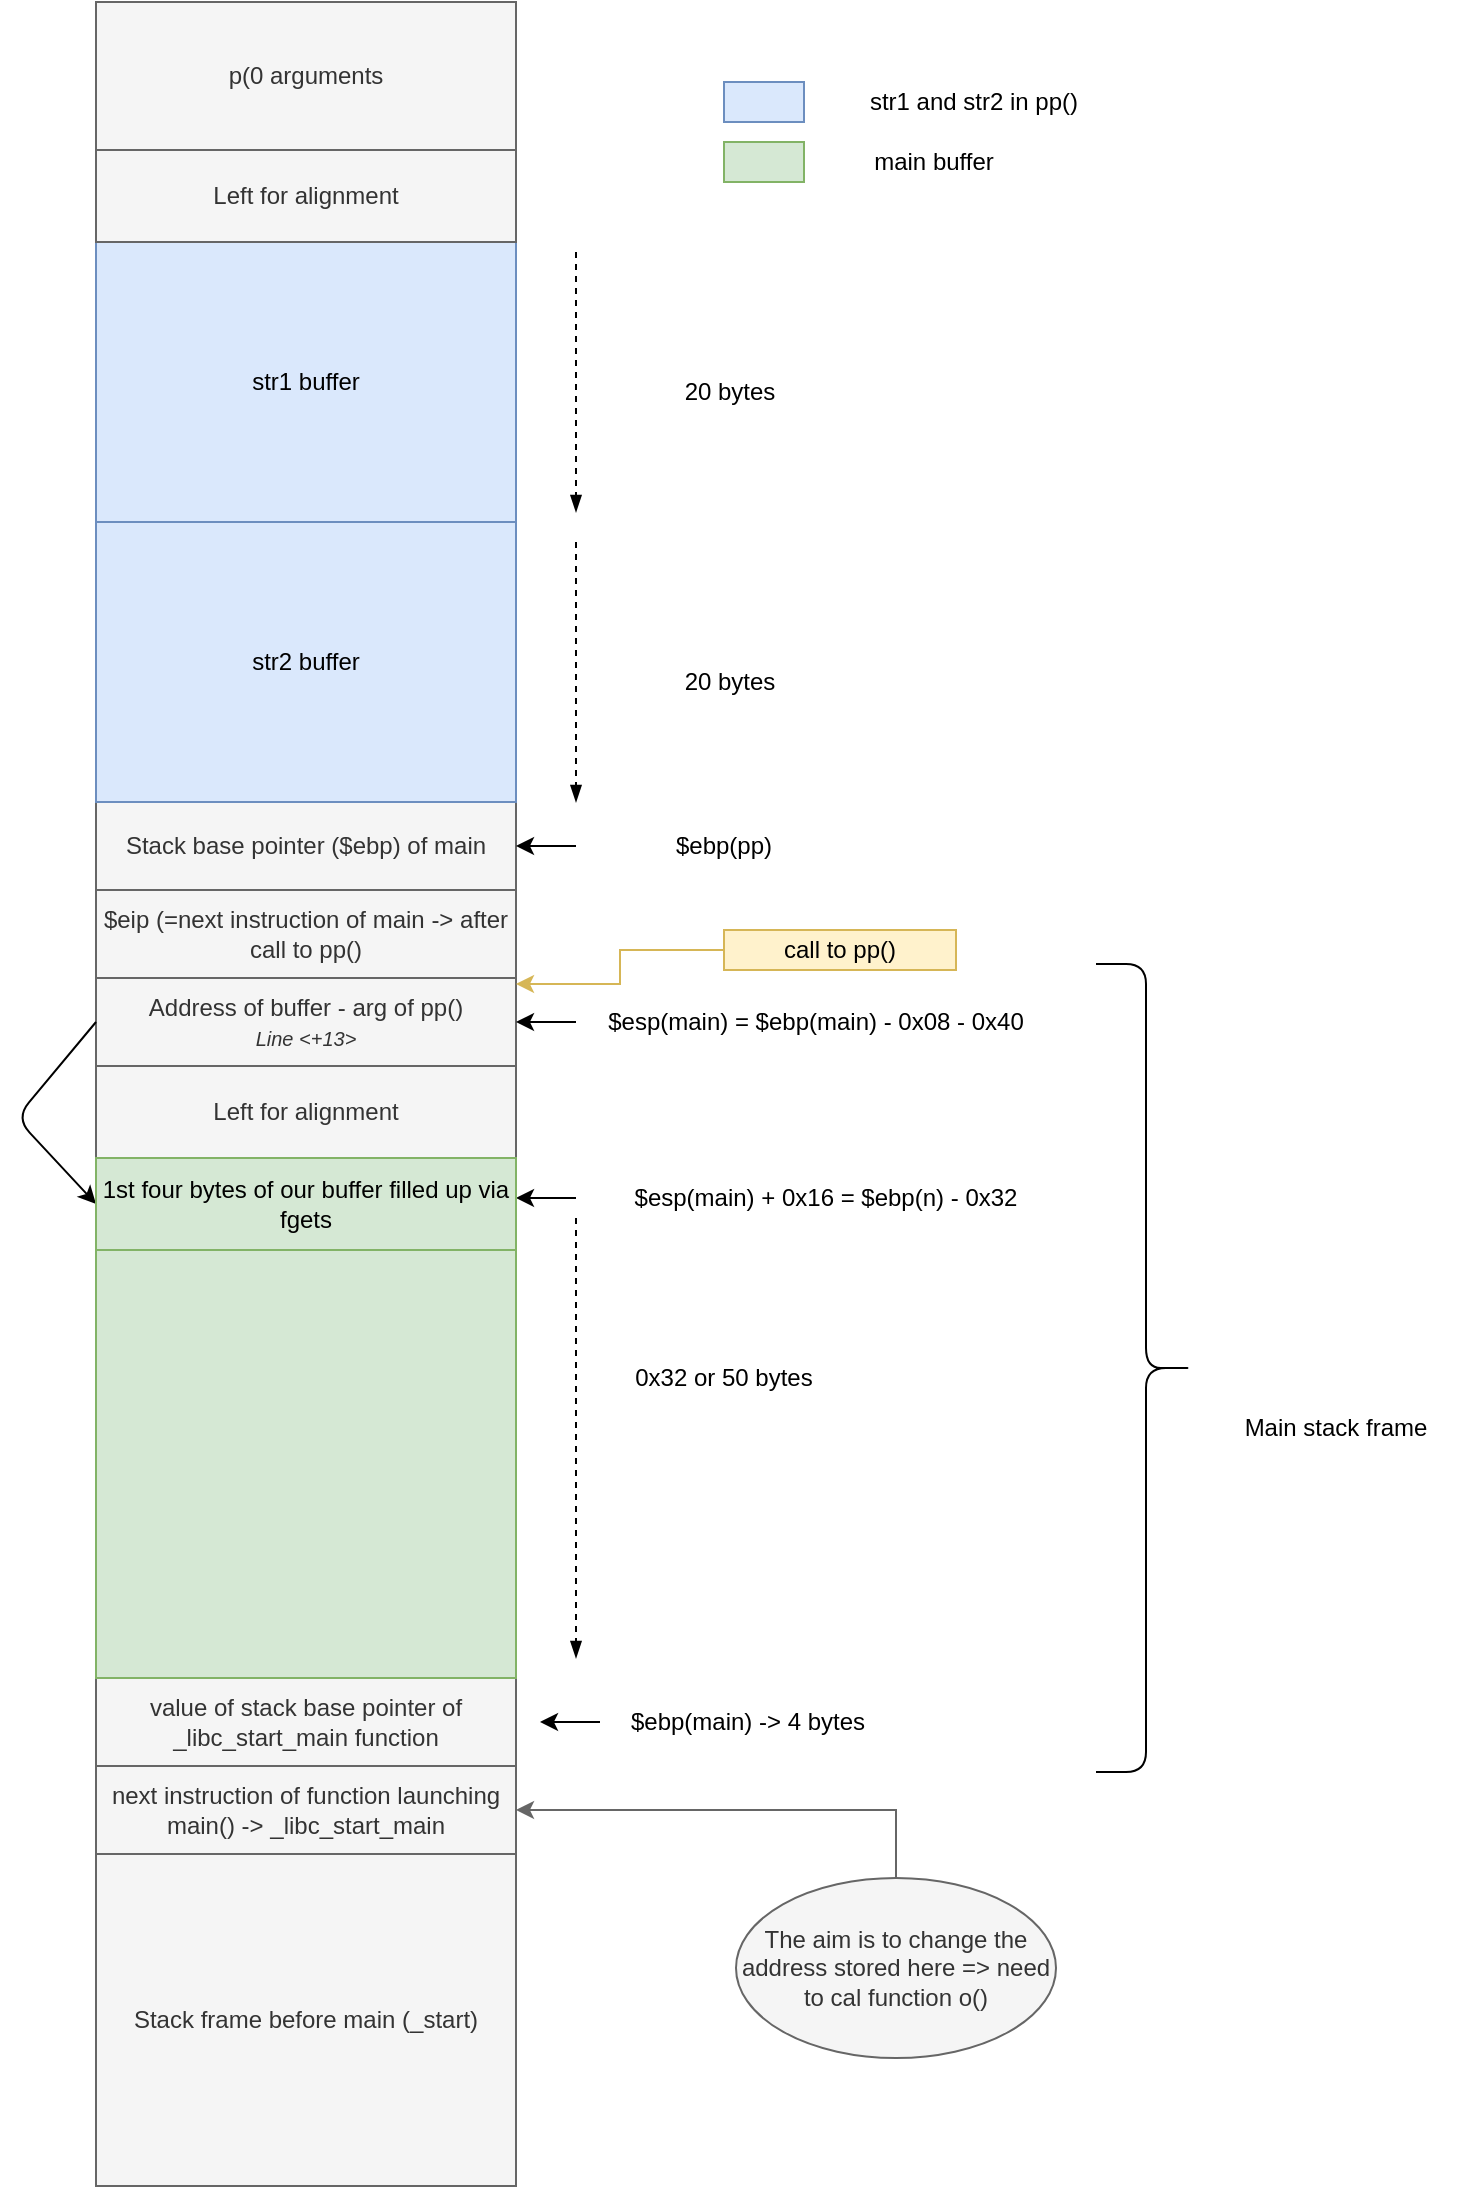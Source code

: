 <mxfile version="13.7.3" type="device"><diagram id="n8wQ7_GgSiYSimnZ91m2" name="Page-1"><mxGraphModel dx="946" dy="725" grid="1" gridSize="10" guides="1" tooltips="1" connect="1" arrows="1" fold="1" page="1" pageScale="1" pageWidth="827" pageHeight="1169" background="#FFFFFF" math="0" shadow="0"><root><mxCell id="0"/><mxCell id="1" parent="0"/><mxCell id="Lm9pRMmLdcHLrdorqRRI-21" value="$esp(main) + 0x16 = $ebp(n) - 0x32" style="text;html=1;strokeColor=none;fillColor=none;align=center;verticalAlign=middle;whiteSpace=wrap;rounded=0;" parent="1" vertex="1"><mxGeometry x="340" y="658" width="250" height="20" as="geometry"/></mxCell><mxCell id="Lm9pRMmLdcHLrdorqRRI-22" value="" style="endArrow=classic;html=1;entryX=1;entryY=0.5;entryDx=0;entryDy=0;exitX=0;exitY=0.5;exitDx=0;exitDy=0;" parent="1" source="Lm9pRMmLdcHLrdorqRRI-21" edge="1"><mxGeometry width="50" height="50" relative="1" as="geometry"><mxPoint x="450" y="926" as="sourcePoint"/><mxPoint x="310" y="668" as="targetPoint"/></mxGeometry></mxCell><mxCell id="Lm9pRMmLdcHLrdorqRRI-26" value="" style="endArrow=blockThin;dashed=1;html=1;exitX=0;exitY=1;exitDx=0;exitDy=0;endFill=1;" parent="1" source="Lm9pRMmLdcHLrdorqRRI-21" edge="1"><mxGeometry width="50" height="50" relative="1" as="geometry"><mxPoint x="350" y="698" as="sourcePoint"/><mxPoint x="340" y="898" as="targetPoint"/></mxGeometry></mxCell><mxCell id="Lm9pRMmLdcHLrdorqRRI-45" value="Stack frame before main (_start)" style="rounded=0;whiteSpace=wrap;html=1;fillColor=#f5f5f5;strokeColor=#666666;fontColor=#333333;" parent="1" vertex="1"><mxGeometry x="100" y="996" width="210" height="166" as="geometry"/></mxCell><mxCell id="3LzWYfCkbXa7uqgjIdzX-12" value="" style="rounded=0;whiteSpace=wrap;html=1;fillColor=#dae8fc;strokeColor=#6c8ebf;" parent="1" vertex="1"><mxGeometry x="414" y="110" width="40" height="20" as="geometry"/></mxCell><mxCell id="3LzWYfCkbXa7uqgjIdzX-13" value="str1 and str2 in pp()" style="text;html=1;strokeColor=none;fillColor=none;align=center;verticalAlign=middle;whiteSpace=wrap;rounded=0;" parent="1" vertex="1"><mxGeometry x="464" y="110" width="150" height="20" as="geometry"/></mxCell><mxCell id="3LzWYfCkbXa7uqgjIdzX-14" value="" style="rounded=0;whiteSpace=wrap;html=1;fillColor=#d5e8d4;strokeColor=#82b366;" parent="1" vertex="1"><mxGeometry x="414" y="140" width="40" height="20" as="geometry"/></mxCell><mxCell id="3LzWYfCkbXa7uqgjIdzX-15" value="main buffer" style="text;html=1;strokeColor=none;fillColor=none;align=center;verticalAlign=middle;whiteSpace=wrap;rounded=0;" parent="1" vertex="1"><mxGeometry x="464" y="140" width="110" height="20" as="geometry"/></mxCell><mxCell id="7VhB8f8r6TRFVZXyOpv1-4" style="edgeStyle=orthogonalEdgeStyle;rounded=0;orthogonalLoop=1;jettySize=auto;html=1;entryX=1;entryY=0.5;entryDx=0;entryDy=0;fillColor=#f5f5f5;strokeColor=#666666;" parent="1" source="7VhB8f8r6TRFVZXyOpv1-3" edge="1"><mxGeometry relative="1" as="geometry"><Array as="points"><mxPoint x="500" y="974"/></Array><mxPoint x="310" y="974" as="targetPoint"/></mxGeometry></mxCell><mxCell id="7VhB8f8r6TRFVZXyOpv1-3" value="The aim is to change the address stored here =&amp;gt; need to cal function o()" style="ellipse;whiteSpace=wrap;html=1;fillColor=#f5f5f5;strokeColor=#666666;fontColor=#333333;" parent="1" vertex="1"><mxGeometry x="420" y="1008" width="160" height="90" as="geometry"/></mxCell><mxCell id="pp3ILigQNHfFH3-q7Mej-14" value="value of stack base pointer of _libc_start_main function" style="rounded=0;whiteSpace=wrap;html=1;fillColor=#f5f5f5;strokeColor=#666666;fontColor=#333333;" vertex="1" parent="1"><mxGeometry x="100" y="908" width="210" height="44" as="geometry"/></mxCell><mxCell id="pp3ILigQNHfFH3-q7Mej-15" value="next instruction of function launching main() -&amp;gt; _libc_start_main" style="rounded=0;whiteSpace=wrap;html=1;fillColor=#f5f5f5;strokeColor=#666666;fontColor=#333333;" vertex="1" parent="1"><mxGeometry x="100" y="952" width="210" height="44" as="geometry"/></mxCell><mxCell id="Lm9pRMmLdcHLrdorqRRI-2" value="Stack base pointer ($ebp) of main" style="rounded=0;whiteSpace=wrap;html=1;fillColor=#f5f5f5;strokeColor=#666666;fontColor=#333333;" parent="1" vertex="1"><mxGeometry x="100" y="470" width="210" height="44" as="geometry"/></mxCell><mxCell id="Lm9pRMmLdcHLrdorqRRI-3" value="$eip (=next instruction of main -&amp;gt; after call to pp()" style="rounded=0;whiteSpace=wrap;html=1;fillColor=#f5f5f5;strokeColor=#666666;fontColor=#333333;" parent="1" vertex="1"><mxGeometry x="100" y="514" width="210" height="44" as="geometry"/></mxCell><mxCell id="Lm9pRMmLdcHLrdorqRRI-5" value="Address of buffer - arg of pp()&lt;br&gt;&lt;span style=&quot;font-size: 10px&quot;&gt;&lt;i&gt;Line &amp;lt;+13&amp;gt;&lt;/i&gt;&lt;/span&gt;" style="rounded=0;whiteSpace=wrap;html=1;fillColor=#f5f5f5;strokeColor=#666666;fontColor=#333333;" parent="1" vertex="1"><mxGeometry x="100" y="558" width="210" height="44" as="geometry"/></mxCell><mxCell id="Lm9pRMmLdcHLrdorqRRI-6" value="Left for alignment" style="rounded=0;whiteSpace=wrap;html=1;fillColor=#f5f5f5;strokeColor=#666666;fontColor=#333333;" parent="1" vertex="1"><mxGeometry x="100" y="602" width="210" height="46" as="geometry"/></mxCell><mxCell id="Lm9pRMmLdcHLrdorqRRI-36" value="" style="rounded=0;whiteSpace=wrap;html=1;fillColor=#d5e8d4;strokeColor=#82b366;" parent="1" vertex="1"><mxGeometry x="100" y="688" width="210" height="220" as="geometry"/></mxCell><mxCell id="Lm9pRMmLdcHLrdorqRRI-40" value="" style="endArrow=classic;html=1;exitX=0;exitY=0.5;exitDx=0;exitDy=0;entryX=0;entryY=0.5;entryDx=0;entryDy=0;" parent="1" source="Lm9pRMmLdcHLrdorqRRI-5" target="pp3ILigQNHfFH3-q7Mej-16" edge="1"><mxGeometry width="50" height="50" relative="1" as="geometry"><mxPoint x="30" y="426" as="sourcePoint"/><mxPoint x="80" y="376" as="targetPoint"/><Array as="points"><mxPoint x="60" y="628"/></Array></mxGeometry></mxCell><mxCell id="pp3ILigQNHfFH3-q7Mej-16" value="1st four bytes of our buffer filled up via fgets" style="rounded=0;whiteSpace=wrap;html=1;fillColor=#d5e8d4;strokeColor=#82b366;" vertex="1" parent="1"><mxGeometry x="100" y="648" width="210" height="46" as="geometry"/></mxCell><mxCell id="pp3ILigQNHfFH3-q7Mej-18" value="$esp(main) = $ebp(main) - 0x08 - 0x40" style="text;html=1;strokeColor=none;fillColor=none;align=center;verticalAlign=middle;whiteSpace=wrap;rounded=0;" vertex="1" parent="1"><mxGeometry x="340" y="570" width="240" height="20" as="geometry"/></mxCell><mxCell id="pp3ILigQNHfFH3-q7Mej-19" value="" style="endArrow=classic;html=1;entryX=1;entryY=0.5;entryDx=0;entryDy=0;exitX=0;exitY=0.5;exitDx=0;exitDy=0;" edge="1" source="pp3ILigQNHfFH3-q7Mej-18" parent="1"><mxGeometry width="50" height="50" relative="1" as="geometry"><mxPoint x="450" y="838" as="sourcePoint"/><mxPoint x="310" y="580" as="targetPoint"/></mxGeometry></mxCell><mxCell id="pp3ILigQNHfFH3-q7Mej-20" value="$ebp(main) -&amp;gt; 4 bytes" style="text;html=1;strokeColor=none;fillColor=none;align=center;verticalAlign=middle;whiteSpace=wrap;rounded=0;" vertex="1" parent="1"><mxGeometry x="352" y="920" width="148" height="20" as="geometry"/></mxCell><mxCell id="pp3ILigQNHfFH3-q7Mej-21" value="" style="endArrow=classic;html=1;entryX=1;entryY=0.5;entryDx=0;entryDy=0;exitX=0;exitY=0.5;exitDx=0;exitDy=0;" edge="1" source="pp3ILigQNHfFH3-q7Mej-20" parent="1"><mxGeometry width="50" height="50" relative="1" as="geometry"><mxPoint x="462" y="1188" as="sourcePoint"/><mxPoint x="322" y="930" as="targetPoint"/></mxGeometry></mxCell><mxCell id="pp3ILigQNHfFH3-q7Mej-22" value="0x32 or 50 bytes" style="text;html=1;strokeColor=none;fillColor=none;align=center;verticalAlign=middle;whiteSpace=wrap;rounded=0;" vertex="1" parent="1"><mxGeometry x="349" y="748" width="130" height="20" as="geometry"/></mxCell><mxCell id="pp3ILigQNHfFH3-q7Mej-23" value="" style="shape=curlyBracket;whiteSpace=wrap;html=1;rounded=1;rotation=-180;" vertex="1" parent="1"><mxGeometry x="600" y="551" width="50" height="404" as="geometry"/></mxCell><mxCell id="pp3ILigQNHfFH3-q7Mej-24" value="Main stack frame" style="text;html=1;strokeColor=none;fillColor=none;align=center;verticalAlign=middle;whiteSpace=wrap;rounded=0;" vertex="1" parent="1"><mxGeometry x="660" y="772.5" width="120" height="20" as="geometry"/></mxCell><mxCell id="pp3ILigQNHfFH3-q7Mej-26" style="edgeStyle=orthogonalEdgeStyle;rounded=0;orthogonalLoop=1;jettySize=auto;html=1;entryX=1;entryY=0.25;entryDx=0;entryDy=0;fillColor=#fff2cc;strokeColor=#d6b656;exitX=0;exitY=0.5;exitDx=0;exitDy=0;" edge="1" parent="1" source="pp3ILigQNHfFH3-q7Mej-25"><mxGeometry relative="1" as="geometry"><mxPoint x="310" y="561" as="targetPoint"/><Array as="points"><mxPoint x="362" y="544"/><mxPoint x="362" y="561"/></Array></mxGeometry></mxCell><mxCell id="pp3ILigQNHfFH3-q7Mej-25" value="call to pp()" style="rounded=0;whiteSpace=wrap;html=1;fillColor=#fff2cc;strokeColor=#d6b656;" vertex="1" parent="1"><mxGeometry x="414" y="534" width="116" height="20" as="geometry"/></mxCell><mxCell id="pp3ILigQNHfFH3-q7Mej-27" value="$ebp(pp)" style="text;html=1;strokeColor=none;fillColor=none;align=center;verticalAlign=middle;whiteSpace=wrap;rounded=0;" vertex="1" parent="1"><mxGeometry x="340" y="482" width="148" height="20" as="geometry"/></mxCell><mxCell id="pp3ILigQNHfFH3-q7Mej-28" value="" style="endArrow=classic;html=1;entryX=1;entryY=0.5;entryDx=0;entryDy=0;exitX=0;exitY=0.5;exitDx=0;exitDy=0;" edge="1" source="pp3ILigQNHfFH3-q7Mej-27" parent="1"><mxGeometry width="50" height="50" relative="1" as="geometry"><mxPoint x="450" y="750" as="sourcePoint"/><mxPoint x="310" y="492" as="targetPoint"/></mxGeometry></mxCell><mxCell id="pp3ILigQNHfFH3-q7Mej-29" value="str2 buffer" style="rounded=0;whiteSpace=wrap;html=1;fillColor=#dae8fc;strokeColor=#6c8ebf;" vertex="1" parent="1"><mxGeometry x="100" y="330" width="210" height="140" as="geometry"/></mxCell><mxCell id="pp3ILigQNHfFH3-q7Mej-30" value="str1 buffer" style="rounded=0;whiteSpace=wrap;html=1;fillColor=#dae8fc;strokeColor=#6c8ebf;" vertex="1" parent="1"><mxGeometry x="100" y="190" width="210" height="140" as="geometry"/></mxCell><mxCell id="pp3ILigQNHfFH3-q7Mej-31" value="Left for alignment" style="rounded=0;whiteSpace=wrap;html=1;fillColor=#f5f5f5;strokeColor=#666666;fontColor=#333333;" vertex="1" parent="1"><mxGeometry x="100" y="144" width="210" height="46" as="geometry"/></mxCell><mxCell id="pp3ILigQNHfFH3-q7Mej-32" value="p(0 arguments" style="rounded=0;whiteSpace=wrap;html=1;fillColor=#f5f5f5;strokeColor=#666666;fontColor=#333333;" vertex="1" parent="1"><mxGeometry x="100" y="70" width="210" height="74" as="geometry"/></mxCell><mxCell id="pp3ILigQNHfFH3-q7Mej-33" value="" style="endArrow=blockThin;dashed=1;html=1;endFill=1;" edge="1" parent="1"><mxGeometry width="50" height="50" relative="1" as="geometry"><mxPoint x="340" y="340" as="sourcePoint"/><mxPoint x="340" y="470" as="targetPoint"/></mxGeometry></mxCell><mxCell id="pp3ILigQNHfFH3-q7Mej-35" value="20 bytes" style="text;html=1;strokeColor=none;fillColor=none;align=center;verticalAlign=middle;whiteSpace=wrap;rounded=0;" vertex="1" parent="1"><mxGeometry x="352" y="400" width="130" height="20" as="geometry"/></mxCell><mxCell id="pp3ILigQNHfFH3-q7Mej-36" value="" style="endArrow=blockThin;dashed=1;html=1;endFill=1;" edge="1" parent="1"><mxGeometry width="50" height="50" relative="1" as="geometry"><mxPoint x="340" y="195" as="sourcePoint"/><mxPoint x="340" y="325" as="targetPoint"/></mxGeometry></mxCell><mxCell id="pp3ILigQNHfFH3-q7Mej-37" value="20 bytes" style="text;html=1;strokeColor=none;fillColor=none;align=center;verticalAlign=middle;whiteSpace=wrap;rounded=0;" vertex="1" parent="1"><mxGeometry x="352" y="255" width="130" height="20" as="geometry"/></mxCell></root></mxGraphModel></diagram></mxfile>